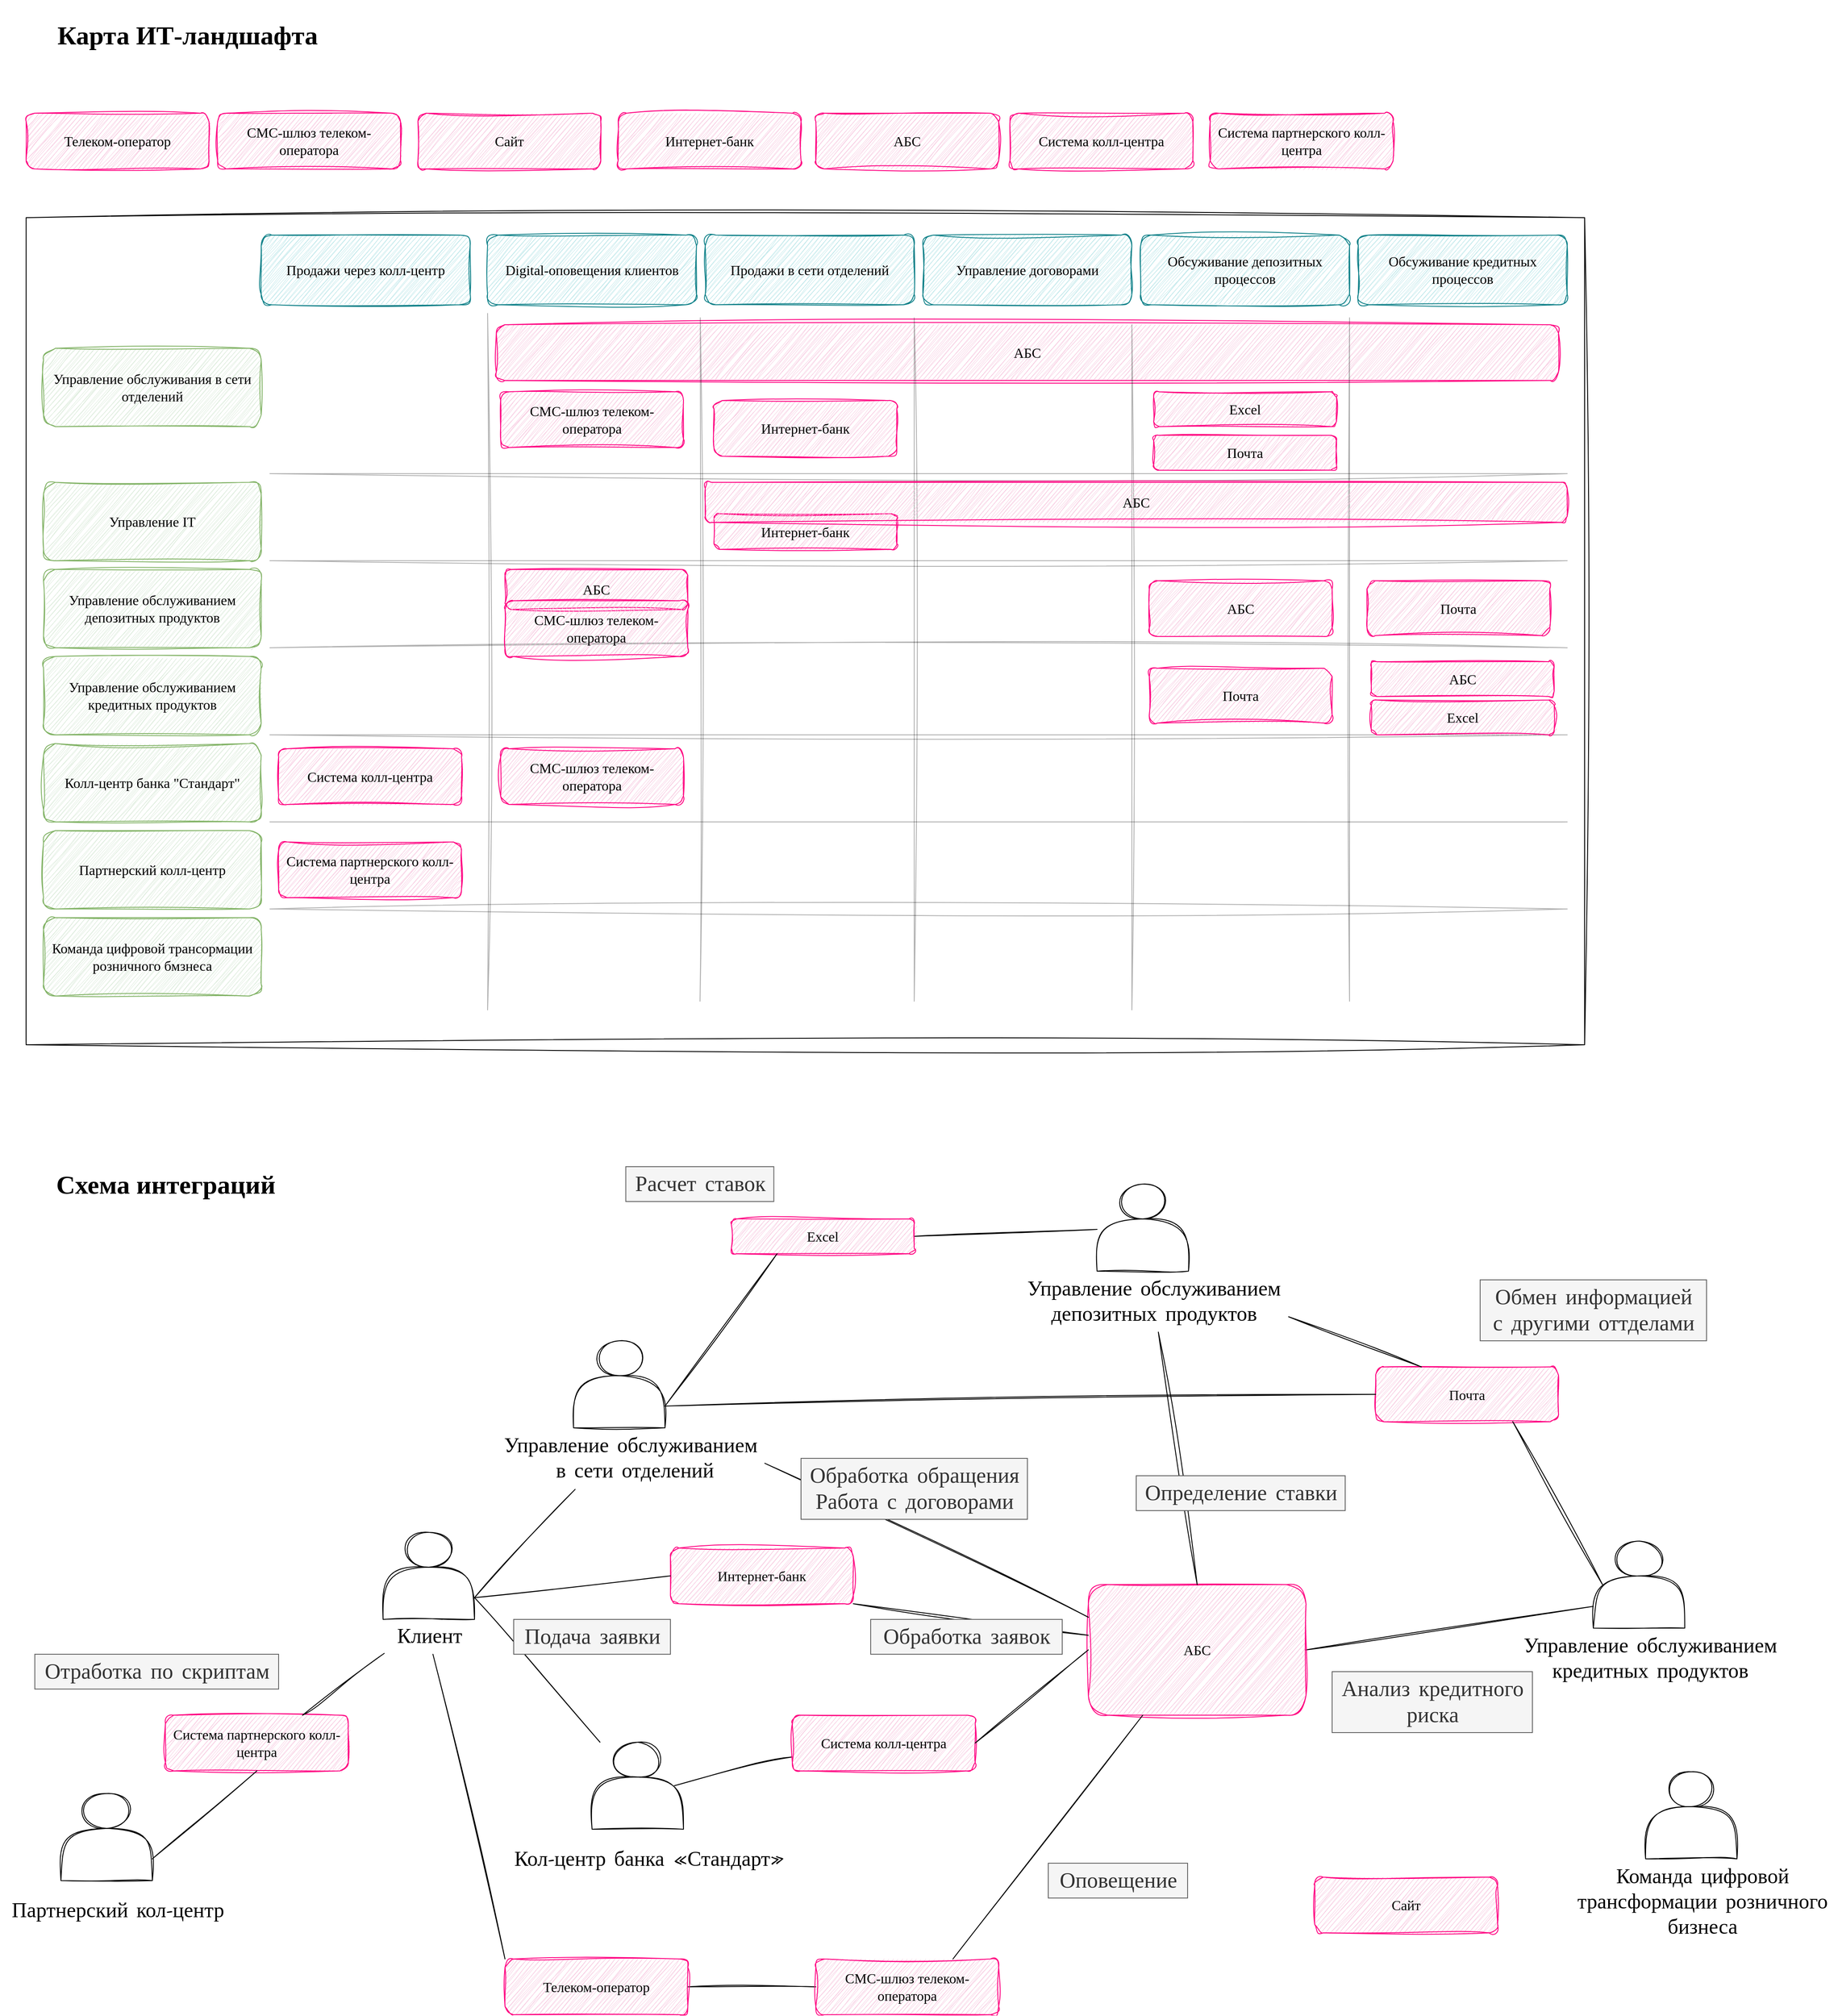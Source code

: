 <mxfile version="24.7.17" pages="2">
  <diagram name="Страница — 1" id="MHjpnhR6vSWvtHWvpTey">
    <mxGraphModel dx="3907" dy="4157" grid="1" gridSize="10" guides="1" tooltips="1" connect="1" arrows="1" fold="1" page="1" pageScale="1" pageWidth="827" pageHeight="1169" math="0" shadow="0">
      <root>
        <mxCell id="0" />
        <mxCell id="1" parent="0" />
        <mxCell id="YDavK7fdQvI6mkqc0xKR-18" value="" style="rounded=0;whiteSpace=wrap;html=1;sketch=1;curveFitting=1;jiggle=2;movable=1;resizable=1;rotatable=1;deletable=1;editable=1;locked=0;connectable=1;" vertex="1" parent="1">
          <mxGeometry x="-760" y="-840" width="1790" height="950" as="geometry" />
        </mxCell>
        <mxCell id="YDavK7fdQvI6mkqc0xKR-19" value="&lt;font face=&quot;Verdana&quot; style=&quot;font-size: 16px;&quot;&gt;Продажи в сети отделений&lt;/font&gt;" style="rounded=1;whiteSpace=wrap;html=1;fillColor=#b0e3e6;strokeColor=#0e8088;sketch=1;curveFitting=1;jiggle=2;" vertex="1" parent="1">
          <mxGeometry x="20" y="-820" width="240" height="80" as="geometry" />
        </mxCell>
        <mxCell id="YDavK7fdQvI6mkqc0xKR-20" value="&lt;font face=&quot;Verdana&quot; style=&quot;font-size: 16px;&quot;&gt;Управление обслуживания в сети отделений&lt;/font&gt;" style="rounded=1;whiteSpace=wrap;html=1;fillColor=#d5e8d4;strokeColor=#82b366;sketch=1;curveFitting=1;jiggle=2;" vertex="1" parent="1">
          <mxGeometry x="-740" y="-690" width="250" height="90" as="geometry" />
        </mxCell>
        <mxCell id="YDavK7fdQvI6mkqc0xKR-21" value="&lt;font face=&quot;Verdana&quot; style=&quot;font-size: 16px;&quot;&gt;Управление IT&lt;/font&gt;" style="rounded=1;whiteSpace=wrap;html=1;fillColor=#d5e8d4;strokeColor=#82b366;sketch=1;curveFitting=1;jiggle=2;" vertex="1" parent="1">
          <mxGeometry x="-740" y="-536" width="250" height="90" as="geometry" />
        </mxCell>
        <mxCell id="YDavK7fdQvI6mkqc0xKR-22" value="&lt;font face=&quot;Verdana&quot; style=&quot;font-size: 16px;&quot;&gt;Управление обслуживанием депозитных продуктов&lt;/font&gt;" style="rounded=1;whiteSpace=wrap;html=1;fillColor=#d5e8d4;strokeColor=#82b366;sketch=1;curveFitting=1;jiggle=2;" vertex="1" parent="1">
          <mxGeometry x="-740" y="-436" width="250" height="90" as="geometry" />
        </mxCell>
        <mxCell id="YDavK7fdQvI6mkqc0xKR-23" value="&lt;font face=&quot;Verdana&quot; style=&quot;font-size: 16px;&quot;&gt;Управление обслуживанием кредитных продуктов&lt;/font&gt;" style="rounded=1;whiteSpace=wrap;html=1;fillColor=#d5e8d4;strokeColor=#82b366;sketch=1;curveFitting=1;jiggle=2;" vertex="1" parent="1">
          <mxGeometry x="-740" y="-336" width="250" height="90" as="geometry" />
        </mxCell>
        <mxCell id="YDavK7fdQvI6mkqc0xKR-24" value="&lt;font face=&quot;Verdana&quot; style=&quot;font-size: 16px;&quot;&gt;Колл-центр банка &quot;Стандарт&quot;&lt;/font&gt;" style="rounded=1;whiteSpace=wrap;html=1;fillColor=#d5e8d4;strokeColor=#82b366;sketch=1;curveFitting=1;jiggle=2;" vertex="1" parent="1">
          <mxGeometry x="-740" y="-236" width="250" height="90" as="geometry" />
        </mxCell>
        <mxCell id="YDavK7fdQvI6mkqc0xKR-25" value="&lt;font face=&quot;Verdana&quot; style=&quot;font-size: 16px;&quot;&gt;Партнерский колл-центр&lt;/font&gt;" style="rounded=1;whiteSpace=wrap;html=1;fillColor=#d5e8d4;strokeColor=#82b366;sketch=1;curveFitting=1;jiggle=2;" vertex="1" parent="1">
          <mxGeometry x="-740" y="-136" width="250" height="90" as="geometry" />
        </mxCell>
        <mxCell id="YDavK7fdQvI6mkqc0xKR-26" value="&lt;font face=&quot;Verdana&quot; style=&quot;font-size: 16px;&quot;&gt;Команда цифровой трансормации розничного бмзнеса&lt;/font&gt;" style="rounded=1;whiteSpace=wrap;html=1;fillColor=#d5e8d4;strokeColor=#82b366;sketch=1;curveFitting=1;jiggle=2;" vertex="1" parent="1">
          <mxGeometry x="-740" y="-36" width="250" height="90" as="geometry" />
        </mxCell>
        <mxCell id="YDavK7fdQvI6mkqc0xKR-27" value="&lt;font face=&quot;Verdana&quot; style=&quot;font-size: 16px;&quot;&gt;Интернет-банк&lt;/font&gt;" style="rounded=1;whiteSpace=wrap;html=1;fillColor=#f7c0db;strokeColor=#FF0080;sketch=1;curveFitting=1;jiggle=2;" vertex="1" parent="1">
          <mxGeometry x="-80" y="-960" width="210" height="64" as="geometry" />
        </mxCell>
        <mxCell id="YDavK7fdQvI6mkqc0xKR-28" value="&lt;font face=&quot;Verdana&quot; style=&quot;font-size: 16px;&quot;&gt;АБС&lt;/font&gt;" style="rounded=1;whiteSpace=wrap;html=1;fillColor=#f7c0db;strokeColor=#FF0080;sketch=1;curveFitting=1;jiggle=2;" vertex="1" parent="1">
          <mxGeometry x="147" y="-960" width="210" height="64" as="geometry" />
        </mxCell>
        <mxCell id="YDavK7fdQvI6mkqc0xKR-29" value="&lt;font face=&quot;Verdana&quot; style=&quot;font-size: 16px;&quot;&gt;Система колл-центра&lt;/font&gt;" style="rounded=1;whiteSpace=wrap;html=1;fillColor=#f7c0db;strokeColor=#FF0080;sketch=1;curveFitting=1;jiggle=2;" vertex="1" parent="1">
          <mxGeometry x="370" y="-960" width="210" height="64" as="geometry" />
        </mxCell>
        <mxCell id="YDavK7fdQvI6mkqc0xKR-30" value="&lt;font face=&quot;Verdana&quot; style=&quot;font-size: 16px;&quot;&gt;Система партнерского колл-центра&lt;/font&gt;" style="rounded=1;whiteSpace=wrap;html=1;fillColor=#f7c0db;strokeColor=#FF0080;sketch=1;curveFitting=1;jiggle=2;" vertex="1" parent="1">
          <mxGeometry x="600" y="-960" width="210" height="64" as="geometry" />
        </mxCell>
        <mxCell id="YDavK7fdQvI6mkqc0xKR-31" value="&lt;font face=&quot;Verdana&quot; style=&quot;font-size: 16px;&quot;&gt;СМС-шлюз телеком-оператора&lt;/font&gt;" style="rounded=1;whiteSpace=wrap;html=1;fillColor=#f7c0db;strokeColor=#FF0080;sketch=1;curveFitting=1;jiggle=2;" vertex="1" parent="1">
          <mxGeometry x="-540" y="-960" width="210" height="64" as="geometry" />
        </mxCell>
        <mxCell id="YDavK7fdQvI6mkqc0xKR-32" value="&lt;font face=&quot;Verdana&quot; style=&quot;font-size: 16px;&quot;&gt;Телеком-оператор&lt;/font&gt;" style="rounded=1;whiteSpace=wrap;html=1;fillColor=#f7c0db;strokeColor=#FF0080;sketch=1;curveFitting=1;jiggle=2;" vertex="1" parent="1">
          <mxGeometry x="-760" y="-960" width="210" height="64" as="geometry" />
        </mxCell>
        <mxCell id="YDavK7fdQvI6mkqc0xKR-33" value="&lt;font face=&quot;Verdana&quot; style=&quot;font-size: 16px;&quot;&gt;Сайт&lt;/font&gt;" style="rounded=1;whiteSpace=wrap;html=1;fillColor=#f7c0db;strokeColor=#FF0080;sketch=1;curveFitting=1;jiggle=2;" vertex="1" parent="1">
          <mxGeometry x="-310" y="-960" width="210" height="64" as="geometry" />
        </mxCell>
        <mxCell id="YDavK7fdQvI6mkqc0xKR-34" value="&lt;font face=&quot;Verdana&quot; style=&quot;font-size: 16px;&quot;&gt;Продажи через колл-центр&lt;/font&gt;" style="rounded=1;whiteSpace=wrap;html=1;fillColor=#b0e3e6;strokeColor=#0e8088;sketch=1;curveFitting=1;jiggle=2;" vertex="1" parent="1">
          <mxGeometry x="-490" y="-820" width="240" height="80" as="geometry" />
        </mxCell>
        <mxCell id="YDavK7fdQvI6mkqc0xKR-35" value="&lt;font face=&quot;Verdana&quot; style=&quot;font-size: 16px;&quot;&gt;Digital-оповещения клиентов&lt;/font&gt;" style="rounded=1;whiteSpace=wrap;html=1;fillColor=#b0e3e6;strokeColor=#0e8088;sketch=1;curveFitting=1;jiggle=2;" vertex="1" parent="1">
          <mxGeometry x="-230" y="-820" width="240" height="80" as="geometry" />
        </mxCell>
        <mxCell id="YDavK7fdQvI6mkqc0xKR-36" value="&lt;font face=&quot;Verdana&quot; style=&quot;font-size: 16px;&quot;&gt;Обсуживание депозитных процессов&lt;/font&gt;" style="rounded=1;whiteSpace=wrap;html=1;fillColor=#b0e3e6;strokeColor=#0e8088;sketch=1;curveFitting=1;jiggle=2;" vertex="1" parent="1">
          <mxGeometry x="520" y="-820" width="240" height="80" as="geometry" />
        </mxCell>
        <mxCell id="YDavK7fdQvI6mkqc0xKR-37" value="&lt;font face=&quot;Verdana&quot; style=&quot;font-size: 16px;&quot;&gt;Обсуживание кредитных процессов&lt;/font&gt;" style="rounded=1;whiteSpace=wrap;html=1;fillColor=#b0e3e6;strokeColor=#0e8088;sketch=1;curveFitting=1;jiggle=2;" vertex="1" parent="1">
          <mxGeometry x="770" y="-820" width="240" height="80" as="geometry" />
        </mxCell>
        <mxCell id="YDavK7fdQvI6mkqc0xKR-38" value="&lt;font face=&quot;Verdana&quot; style=&quot;font-size: 16px;&quot;&gt;Управление договорами&lt;/font&gt;" style="rounded=1;whiteSpace=wrap;html=1;fillColor=#b0e3e6;strokeColor=#0e8088;sketch=1;curveFitting=1;jiggle=2;" vertex="1" parent="1">
          <mxGeometry x="270" y="-820" width="240" height="80" as="geometry" />
        </mxCell>
        <mxCell id="YDavK7fdQvI6mkqc0xKR-39" value="&lt;font face=&quot;Verdana&quot; style=&quot;font-size: 16px;&quot;&gt;АБС&lt;/font&gt;" style="rounded=1;whiteSpace=wrap;html=1;fillColor=#f7c0db;strokeColor=#FF0080;sketch=1;curveFitting=1;jiggle=2;" vertex="1" parent="1">
          <mxGeometry x="-220" y="-717" width="1220" height="64" as="geometry" />
        </mxCell>
        <mxCell id="YDavK7fdQvI6mkqc0xKR-40" value="" style="endArrow=none;html=1;rounded=0;sketch=1;hachureGap=4;jiggle=2;curveFitting=1;fontFamily=Architects Daughter;fontSource=https%3A%2F%2Ffonts.googleapis.com%2Fcss%3Ffamily%3DArchitects%2BDaughter;opacity=30;" edge="1" parent="1">
          <mxGeometry width="50" height="50" relative="1" as="geometry">
            <mxPoint x="1010" y="-546" as="sourcePoint" />
            <mxPoint x="-480" y="-546" as="targetPoint" />
          </mxGeometry>
        </mxCell>
        <mxCell id="YDavK7fdQvI6mkqc0xKR-41" value="" style="endArrow=none;html=1;rounded=0;sketch=1;hachureGap=4;jiggle=2;curveFitting=1;fontFamily=Architects Daughter;fontSource=https%3A%2F%2Ffonts.googleapis.com%2Fcss%3Ffamily%3DArchitects%2BDaughter;opacity=30;" edge="1" parent="1">
          <mxGeometry width="50" height="50" relative="1" as="geometry">
            <mxPoint x="1010" y="-446" as="sourcePoint" />
            <mxPoint x="-480" y="-446" as="targetPoint" />
          </mxGeometry>
        </mxCell>
        <mxCell id="YDavK7fdQvI6mkqc0xKR-42" value="" style="endArrow=none;html=1;rounded=0;sketch=1;hachureGap=4;jiggle=2;curveFitting=1;fontFamily=Architects Daughter;fontSource=https%3A%2F%2Ffonts.googleapis.com%2Fcss%3Ffamily%3DArchitects%2BDaughter;opacity=30;" edge="1" parent="1">
          <mxGeometry width="50" height="50" relative="1" as="geometry">
            <mxPoint x="1010" y="-346" as="sourcePoint" />
            <mxPoint x="-480" y="-346" as="targetPoint" />
          </mxGeometry>
        </mxCell>
        <mxCell id="YDavK7fdQvI6mkqc0xKR-43" value="" style="endArrow=none;html=1;rounded=0;sketch=1;hachureGap=4;jiggle=2;curveFitting=1;fontFamily=Architects Daughter;fontSource=https%3A%2F%2Ffonts.googleapis.com%2Fcss%3Ffamily%3DArchitects%2BDaughter;opacity=30;" edge="1" parent="1">
          <mxGeometry width="50" height="50" relative="1" as="geometry">
            <mxPoint x="1010" y="-146" as="sourcePoint" />
            <mxPoint x="-480" y="-146" as="targetPoint" />
          </mxGeometry>
        </mxCell>
        <mxCell id="YDavK7fdQvI6mkqc0xKR-44" value="" style="endArrow=none;html=1;rounded=0;sketch=1;hachureGap=4;jiggle=2;curveFitting=1;fontFamily=Architects Daughter;fontSource=https%3A%2F%2Ffonts.googleapis.com%2Fcss%3Ffamily%3DArchitects%2BDaughter;opacity=30;" edge="1" parent="1">
          <mxGeometry width="50" height="50" relative="1" as="geometry">
            <mxPoint x="1010" y="-246" as="sourcePoint" />
            <mxPoint x="-480" y="-246" as="targetPoint" />
          </mxGeometry>
        </mxCell>
        <mxCell id="YDavK7fdQvI6mkqc0xKR-45" value="" style="endArrow=none;html=1;rounded=0;sketch=1;hachureGap=4;jiggle=2;curveFitting=1;fontFamily=Architects Daughter;fontSource=https%3A%2F%2Ffonts.googleapis.com%2Fcss%3Ffamily%3DArchitects%2BDaughter;opacity=30;" edge="1" parent="1">
          <mxGeometry width="50" height="50" relative="1" as="geometry">
            <mxPoint x="1010" y="-46" as="sourcePoint" />
            <mxPoint x="-480" y="-46" as="targetPoint" />
          </mxGeometry>
        </mxCell>
        <mxCell id="YDavK7fdQvI6mkqc0xKR-46" value="" style="endArrow=none;html=1;rounded=0;sketch=1;hachureGap=4;jiggle=2;curveFitting=1;fontFamily=Architects Daughter;fontSource=https%3A%2F%2Ffonts.googleapis.com%2Fcss%3Ffamily%3DArchitects%2BDaughter;opacity=30;" edge="1" parent="1">
          <mxGeometry width="50" height="50" relative="1" as="geometry">
            <mxPoint x="-230" y="70" as="sourcePoint" />
            <mxPoint x="-230" y="-730" as="targetPoint" />
          </mxGeometry>
        </mxCell>
        <mxCell id="YDavK7fdQvI6mkqc0xKR-47" value="" style="endArrow=none;html=1;rounded=0;sketch=1;hachureGap=4;jiggle=2;curveFitting=1;fontFamily=Architects Daughter;fontSource=https%3A%2F%2Ffonts.googleapis.com%2Fcss%3Ffamily%3DArchitects%2BDaughter;opacity=30;" edge="1" parent="1">
          <mxGeometry width="50" height="50" relative="1" as="geometry">
            <mxPoint x="14" y="60" as="sourcePoint" />
            <mxPoint x="14.29" y="-725" as="targetPoint" />
          </mxGeometry>
        </mxCell>
        <mxCell id="YDavK7fdQvI6mkqc0xKR-48" value="" style="endArrow=none;html=1;rounded=0;sketch=1;hachureGap=4;jiggle=2;curveFitting=1;fontFamily=Architects Daughter;fontSource=https%3A%2F%2Ffonts.googleapis.com%2Fcss%3Ffamily%3DArchitects%2BDaughter;opacity=30;" edge="1" parent="1">
          <mxGeometry width="50" height="50" relative="1" as="geometry">
            <mxPoint x="260" y="60" as="sourcePoint" />
            <mxPoint x="260" y="-725" as="targetPoint" />
          </mxGeometry>
        </mxCell>
        <mxCell id="YDavK7fdQvI6mkqc0xKR-49" value="" style="endArrow=none;html=1;rounded=0;sketch=1;hachureGap=4;jiggle=2;curveFitting=1;fontFamily=Architects Daughter;fontSource=https%3A%2F%2Ffonts.googleapis.com%2Fcss%3Ffamily%3DArchitects%2BDaughter;opacity=30;" edge="1" parent="1">
          <mxGeometry width="50" height="50" relative="1" as="geometry">
            <mxPoint x="510" y="70" as="sourcePoint" />
            <mxPoint x="510" y="-717" as="targetPoint" />
          </mxGeometry>
        </mxCell>
        <mxCell id="YDavK7fdQvI6mkqc0xKR-50" value="" style="endArrow=none;html=1;rounded=0;sketch=1;hachureGap=4;jiggle=2;curveFitting=1;fontFamily=Architects Daughter;fontSource=https%3A%2F%2Ffonts.googleapis.com%2Fcss%3Ffamily%3DArchitects%2BDaughter;opacity=30;" edge="1" parent="1">
          <mxGeometry width="50" height="50" relative="1" as="geometry">
            <mxPoint x="760" y="60" as="sourcePoint" />
            <mxPoint x="760" y="-725" as="targetPoint" />
          </mxGeometry>
        </mxCell>
        <mxCell id="YDavK7fdQvI6mkqc0xKR-51" value="&lt;font face=&quot;Verdana&quot; style=&quot;font-size: 16px;&quot;&gt;Excel&lt;/font&gt;" style="rounded=1;whiteSpace=wrap;html=1;fillColor=#f7c0db;strokeColor=#FF0080;sketch=1;curveFitting=1;jiggle=2;" vertex="1" parent="1">
          <mxGeometry x="535" y="-640" width="210" height="40" as="geometry" />
        </mxCell>
        <mxCell id="YDavK7fdQvI6mkqc0xKR-52" value="&lt;font face=&quot;Verdana&quot; style=&quot;font-size: 16px;&quot;&gt;Почта&lt;/font&gt;" style="rounded=1;whiteSpace=wrap;html=1;fillColor=#f7c0db;strokeColor=#FF0080;sketch=1;curveFitting=1;jiggle=2;" vertex="1" parent="1">
          <mxGeometry x="535" y="-590" width="210" height="40" as="geometry" />
        </mxCell>
        <mxCell id="YDavK7fdQvI6mkqc0xKR-53" value="&lt;font face=&quot;Verdana&quot; style=&quot;font-size: 16px;&quot;&gt;СМС-шлюз телеком-оператора&lt;/font&gt;" style="rounded=1;whiteSpace=wrap;html=1;fillColor=#f7c0db;strokeColor=#FF0080;sketch=1;curveFitting=1;jiggle=2;" vertex="1" parent="1">
          <mxGeometry x="-215" y="-640" width="210" height="64" as="geometry" />
        </mxCell>
        <mxCell id="YDavK7fdQvI6mkqc0xKR-54" value="&lt;font face=&quot;Verdana&quot; style=&quot;font-size: 16px;&quot;&gt;АБС&lt;/font&gt;" style="rounded=1;whiteSpace=wrap;html=1;fillColor=#f7c0db;strokeColor=#FF0080;sketch=1;curveFitting=1;jiggle=2;" vertex="1" parent="1">
          <mxGeometry x="530" y="-423" width="210" height="64" as="geometry" />
        </mxCell>
        <mxCell id="YDavK7fdQvI6mkqc0xKR-55" value="&lt;font face=&quot;Verdana&quot; style=&quot;font-size: 16px;&quot;&gt;Почта&lt;/font&gt;" style="rounded=1;whiteSpace=wrap;html=1;fillColor=#f7c0db;strokeColor=#FF0080;sketch=1;curveFitting=1;jiggle=2;" vertex="1" parent="1">
          <mxGeometry x="780" y="-423" width="210" height="63" as="geometry" />
        </mxCell>
        <mxCell id="YDavK7fdQvI6mkqc0xKR-56" value="&lt;font face=&quot;Verdana&quot; style=&quot;font-size: 16px;&quot;&gt;АБС&lt;/font&gt;" style="rounded=1;whiteSpace=wrap;html=1;fillColor=#f7c0db;strokeColor=#FF0080;sketch=1;curveFitting=1;jiggle=2;" vertex="1" parent="1">
          <mxGeometry x="785" y="-330" width="210" height="40" as="geometry" />
        </mxCell>
        <mxCell id="YDavK7fdQvI6mkqc0xKR-57" value="&lt;font face=&quot;Verdana&quot; style=&quot;font-size: 16px;&quot;&gt;Почта&lt;/font&gt;" style="rounded=1;whiteSpace=wrap;html=1;fillColor=#f7c0db;strokeColor=#FF0080;sketch=1;curveFitting=1;jiggle=2;" vertex="1" parent="1">
          <mxGeometry x="530" y="-322.5" width="210" height="63" as="geometry" />
        </mxCell>
        <mxCell id="YDavK7fdQvI6mkqc0xKR-58" value="&lt;font face=&quot;Verdana&quot; style=&quot;font-size: 16px;&quot;&gt;Excel&lt;/font&gt;" style="rounded=1;whiteSpace=wrap;html=1;fillColor=#f7c0db;strokeColor=#FF0080;sketch=1;curveFitting=1;jiggle=2;" vertex="1" parent="1">
          <mxGeometry x="785" y="-286" width="210" height="40" as="geometry" />
        </mxCell>
        <mxCell id="YDavK7fdQvI6mkqc0xKR-59" value="&lt;font face=&quot;Verdana&quot; style=&quot;font-size: 16px;&quot;&gt;Система колл-центра&lt;/font&gt;" style="rounded=1;whiteSpace=wrap;html=1;fillColor=#f7c0db;strokeColor=#FF0080;sketch=1;curveFitting=1;jiggle=2;" vertex="1" parent="1">
          <mxGeometry x="-470" y="-230" width="210" height="64" as="geometry" />
        </mxCell>
        <mxCell id="YDavK7fdQvI6mkqc0xKR-60" value="&lt;font face=&quot;Verdana&quot; style=&quot;font-size: 16px;&quot;&gt;Система партнерского колл-центра&lt;/font&gt;" style="rounded=1;whiteSpace=wrap;html=1;fillColor=#f7c0db;strokeColor=#FF0080;sketch=1;curveFitting=1;jiggle=2;" vertex="1" parent="1">
          <mxGeometry x="-470" y="-123" width="210" height="64" as="geometry" />
        </mxCell>
        <mxCell id="YDavK7fdQvI6mkqc0xKR-61" value="&lt;font face=&quot;Verdana&quot; style=&quot;font-size: 16px;&quot;&gt;АБС&lt;/font&gt;" style="rounded=1;whiteSpace=wrap;html=1;fillColor=#f7c0db;strokeColor=#FF0080;sketch=1;curveFitting=1;jiggle=2;" vertex="1" parent="1">
          <mxGeometry x="-210" y="-436" width="210" height="46" as="geometry" />
        </mxCell>
        <mxCell id="YDavK7fdQvI6mkqc0xKR-62" value="&lt;font face=&quot;Verdana&quot; style=&quot;font-size: 16px;&quot;&gt;СМС-шлюз телеком-оператора&lt;/font&gt;" style="rounded=1;whiteSpace=wrap;html=1;fillColor=#f7c0db;strokeColor=#FF0080;sketch=1;curveFitting=1;jiggle=2;" vertex="1" parent="1">
          <mxGeometry x="-210" y="-400" width="210" height="64" as="geometry" />
        </mxCell>
        <mxCell id="YDavK7fdQvI6mkqc0xKR-63" value="&lt;font face=&quot;Verdana&quot; style=&quot;font-size: 16px;&quot;&gt;Интернет-банк&lt;/font&gt;" style="rounded=1;whiteSpace=wrap;html=1;fillColor=#f7c0db;strokeColor=#FF0080;sketch=1;curveFitting=1;jiggle=2;" vertex="1" parent="1">
          <mxGeometry x="30" y="-500" width="210" height="41" as="geometry" />
        </mxCell>
        <mxCell id="YDavK7fdQvI6mkqc0xKR-64" value="&lt;font face=&quot;Verdana&quot; style=&quot;font-size: 16px;&quot;&gt;АБС&lt;/font&gt;" style="rounded=1;whiteSpace=wrap;html=1;fillColor=#f7c0db;strokeColor=#FF0080;sketch=1;curveFitting=1;jiggle=2;" vertex="1" parent="1">
          <mxGeometry x="20" y="-536" width="990" height="46" as="geometry" />
        </mxCell>
        <mxCell id="YDavK7fdQvI6mkqc0xKR-65" value="&lt;font face=&quot;Verdana&quot; style=&quot;font-size: 16px;&quot;&gt;СМС-шлюз телеком-оператора&lt;/font&gt;" style="rounded=1;whiteSpace=wrap;html=1;fillColor=#f7c0db;strokeColor=#FF0080;sketch=1;curveFitting=1;jiggle=2;" vertex="1" parent="1">
          <mxGeometry x="-215" y="-230" width="210" height="64" as="geometry" />
        </mxCell>
        <mxCell id="R7PpkG9oY3LaSQTmuk1j-1" value="&lt;h1&gt;&lt;font face=&quot;Verdana&quot; style=&quot;font-size: 30px;&quot;&gt;Карта ИТ-ландшафта&lt;/font&gt;&lt;/h1&gt;" style="text;html=1;align=center;verticalAlign=middle;resizable=0;points=[];autosize=1;strokeColor=none;fillColor=none;fontFamily=Architects Daughter;fontSource=https%3A%2F%2Ffonts.googleapis.com%2Fcss%3Ffamily%3DArchitects%2BDaughter;" vertex="1" parent="1">
          <mxGeometry x="-770" y="-1090" width="390" height="80" as="geometry" />
        </mxCell>
        <mxCell id="R7PpkG9oY3LaSQTmuk1j-2" value="&lt;h1&gt;&lt;font face=&quot;Verdana&quot; style=&quot;font-size: 30px;&quot;&gt;Схема интеграций&lt;/font&gt;&lt;/h1&gt;" style="text;html=1;align=center;verticalAlign=middle;resizable=0;points=[];autosize=1;strokeColor=none;fillColor=none;fontFamily=Architects Daughter;fontSource=https%3A%2F%2Ffonts.googleapis.com%2Fcss%3Ffamily%3DArchitects%2BDaughter;" vertex="1" parent="1">
          <mxGeometry x="-770" y="230" width="340" height="80" as="geometry" />
        </mxCell>
        <mxCell id="R7PpkG9oY3LaSQTmuk1j-6" value="" style="group" vertex="1" connectable="0" parent="1">
          <mxGeometry x="-350" y="670" width="105" height="140" as="geometry" />
        </mxCell>
        <mxCell id="R7PpkG9oY3LaSQTmuk1j-4" value="" style="shape=actor;whiteSpace=wrap;html=1;sketch=1;hachureGap=4;jiggle=2;curveFitting=1;fontFamily=Architects Daughter;fontSource=https%3A%2F%2Ffonts.googleapis.com%2Fcss%3Ffamily%3DArchitects%2BDaughter;" vertex="1" parent="R7PpkG9oY3LaSQTmuk1j-6">
          <mxGeometry width="105" height="100" as="geometry" />
        </mxCell>
        <mxCell id="R7PpkG9oY3LaSQTmuk1j-5" value="&lt;font style=&quot;font-size: 24px;&quot;&gt;Клиент&lt;/font&gt;" style="text;html=1;align=center;verticalAlign=middle;resizable=0;points=[];autosize=1;strokeColor=none;fillColor=none;fontFamily=Architects Daughter;fontSource=https%3A%2F%2Ffonts.googleapis.com%2Fcss%3Ffamily%3DArchitects%2BDaughter;" vertex="1" parent="R7PpkG9oY3LaSQTmuk1j-6">
          <mxGeometry x="2.5" y="100" width="100" height="40" as="geometry" />
        </mxCell>
        <mxCell id="R7PpkG9oY3LaSQTmuk1j-7" value="" style="group" vertex="1" connectable="0" parent="1">
          <mxGeometry x="-131.25" y="450" width="207.5" height="155" as="geometry" />
        </mxCell>
        <mxCell id="R7PpkG9oY3LaSQTmuk1j-8" value="" style="shape=actor;whiteSpace=wrap;html=1;sketch=1;hachureGap=4;jiggle=2;curveFitting=1;fontFamily=Architects Daughter;fontSource=https%3A%2F%2Ffonts.googleapis.com%2Fcss%3Ffamily%3DArchitects%2BDaughter;" vertex="1" parent="R7PpkG9oY3LaSQTmuk1j-7">
          <mxGeometry width="105" height="100" as="geometry" />
        </mxCell>
        <mxCell id="R7PpkG9oY3LaSQTmuk1j-9" value="&lt;font style=&quot;font-size: 24px;&quot;&gt;Управление обслуживанием&lt;/font&gt;&lt;div&gt;&lt;font style=&quot;font-size: 24px;&quot;&gt;&amp;nbsp;в сети отделений&lt;/font&gt;&lt;/div&gt;" style="text;html=1;align=center;verticalAlign=middle;resizable=0;points=[];autosize=1;strokeColor=none;fillColor=none;fontFamily=Architects Daughter;fontSource=https%3A%2F%2Ffonts.googleapis.com%2Fcss%3Ffamily%3DArchitects%2BDaughter;" vertex="1" parent="R7PpkG9oY3LaSQTmuk1j-7">
          <mxGeometry x="-90" y="100" width="310" height="70" as="geometry" />
        </mxCell>
        <mxCell id="R7PpkG9oY3LaSQTmuk1j-16" style="rounded=0;sketch=1;hachureGap=4;jiggle=2;curveFitting=1;orthogonalLoop=1;jettySize=auto;html=1;exitX=0;exitY=0.75;exitDx=0;exitDy=0;entryX=0.9;entryY=0.5;entryDx=0;entryDy=0;fontFamily=Architects Daughter;fontSource=https%3A%2F%2Ffonts.googleapis.com%2Fcss%3Ffamily%3DArchitects%2BDaughter;startArrow=none;startFill=0;endArrow=none;endFill=0;entryPerimeter=0;" edge="1" parent="1" source="R7PpkG9oY3LaSQTmuk1j-10" target="R7PpkG9oY3LaSQTmuk1j-12">
          <mxGeometry relative="1" as="geometry" />
        </mxCell>
        <mxCell id="R7PpkG9oY3LaSQTmuk1j-10" value="&lt;font face=&quot;Verdana&quot; style=&quot;font-size: 16px;&quot;&gt;Система колл-центра&lt;/font&gt;" style="rounded=1;whiteSpace=wrap;html=1;fillColor=#f7c0db;strokeColor=#FF0080;sketch=1;curveFitting=1;jiggle=2;" vertex="1" parent="1">
          <mxGeometry x="120" y="880" width="210" height="64" as="geometry" />
        </mxCell>
        <mxCell id="R7PpkG9oY3LaSQTmuk1j-11" value="" style="group" vertex="1" connectable="0" parent="1">
          <mxGeometry x="-110" y="911" width="230" height="155" as="geometry" />
        </mxCell>
        <mxCell id="R7PpkG9oY3LaSQTmuk1j-12" value="" style="shape=actor;whiteSpace=wrap;html=1;sketch=1;hachureGap=4;jiggle=2;curveFitting=1;fontFamily=Architects Daughter;fontSource=https%3A%2F%2Ffonts.googleapis.com%2Fcss%3Ffamily%3DArchitects%2BDaughter;" vertex="1" parent="R7PpkG9oY3LaSQTmuk1j-11">
          <mxGeometry width="105" height="100" as="geometry" />
        </mxCell>
        <mxCell id="R7PpkG9oY3LaSQTmuk1j-13" value="&lt;span style=&quot;font-size: 24px;&quot;&gt;Кол-центр банка «Стандарт»&lt;/span&gt;" style="text;html=1;align=center;verticalAlign=middle;resizable=0;points=[];autosize=1;strokeColor=none;fillColor=none;fontFamily=Architects Daughter;fontSource=https%3A%2F%2Ffonts.googleapis.com%2Fcss%3Ffamily%3DArchitects%2BDaughter;" vertex="1" parent="R7PpkG9oY3LaSQTmuk1j-11">
          <mxGeometry x="-100" y="115" width="330" height="40" as="geometry" />
        </mxCell>
        <mxCell id="R7PpkG9oY3LaSQTmuk1j-17" style="rounded=0;sketch=1;hachureGap=4;jiggle=2;curveFitting=1;orthogonalLoop=1;jettySize=auto;html=1;exitX=1;exitY=0.75;exitDx=0;exitDy=0;entryX=0.296;entryY=1.01;entryDx=0;entryDy=0;entryPerimeter=0;fontFamily=Architects Daughter;fontSource=https%3A%2F%2Ffonts.googleapis.com%2Fcss%3Ffamily%3DArchitects%2BDaughter;endArrow=none;endFill=0;" edge="1" parent="1" source="R7PpkG9oY3LaSQTmuk1j-4" target="R7PpkG9oY3LaSQTmuk1j-9">
          <mxGeometry relative="1" as="geometry" />
        </mxCell>
        <mxCell id="R7PpkG9oY3LaSQTmuk1j-18" style="rounded=0;sketch=1;hachureGap=4;jiggle=2;curveFitting=1;orthogonalLoop=1;jettySize=auto;html=1;exitX=1;exitY=0.75;exitDx=0;exitDy=0;fontFamily=Architects Daughter;fontSource=https%3A%2F%2Ffonts.googleapis.com%2Fcss%3Ffamily%3DArchitects%2BDaughter;endArrow=none;endFill=0;" edge="1" parent="1" source="R7PpkG9oY3LaSQTmuk1j-4" target="R7PpkG9oY3LaSQTmuk1j-12">
          <mxGeometry relative="1" as="geometry" />
        </mxCell>
        <mxCell id="R7PpkG9oY3LaSQTmuk1j-24" style="rounded=0;sketch=1;hachureGap=4;jiggle=2;curveFitting=1;orthogonalLoop=1;jettySize=auto;html=1;fontFamily=Architects Daughter;fontSource=https%3A%2F%2Ffonts.googleapis.com%2Fcss%3Ffamily%3DArchitects%2BDaughter;endArrow=none;endFill=0;exitX=0;exitY=0;exitDx=0;exitDy=0;" edge="1" parent="1" source="R7PpkG9oY3LaSQTmuk1j-66" target="R7PpkG9oY3LaSQTmuk1j-5">
          <mxGeometry relative="1" as="geometry">
            <mxPoint x="-280" y="1070" as="sourcePoint" />
          </mxGeometry>
        </mxCell>
        <mxCell id="R7PpkG9oY3LaSQTmuk1j-67" style="edgeStyle=orthogonalEdgeStyle;rounded=0;sketch=1;hachureGap=4;jiggle=2;curveFitting=1;orthogonalLoop=1;jettySize=auto;html=1;exitX=0;exitY=0.5;exitDx=0;exitDy=0;entryX=1;entryY=0.5;entryDx=0;entryDy=0;fontFamily=Architects Daughter;fontSource=https%3A%2F%2Ffonts.googleapis.com%2Fcss%3Ffamily%3DArchitects%2BDaughter;endArrow=none;endFill=0;" edge="1" parent="1" source="R7PpkG9oY3LaSQTmuk1j-19" target="R7PpkG9oY3LaSQTmuk1j-66">
          <mxGeometry relative="1" as="geometry" />
        </mxCell>
        <mxCell id="R7PpkG9oY3LaSQTmuk1j-19" value="&lt;font face=&quot;Verdana&quot; style=&quot;font-size: 16px;&quot;&gt;СМС-шлюз телеком-оператора&lt;/font&gt;" style="rounded=1;whiteSpace=wrap;html=1;fillColor=#f7c0db;strokeColor=#FF0080;sketch=1;curveFitting=1;jiggle=2;" vertex="1" parent="1">
          <mxGeometry x="147" y="1160" width="210" height="64" as="geometry" />
        </mxCell>
        <mxCell id="R7PpkG9oY3LaSQTmuk1j-41" style="rounded=0;sketch=1;hachureGap=4;jiggle=2;curveFitting=1;orthogonalLoop=1;jettySize=auto;html=1;exitX=1;exitY=0.5;exitDx=0;exitDy=0;entryX=0;entryY=0.75;entryDx=0;entryDy=0;fontFamily=Architects Daughter;fontSource=https%3A%2F%2Ffonts.googleapis.com%2Fcss%3Ffamily%3DArchitects%2BDaughter;endArrow=none;endFill=0;" edge="1" parent="1" source="R7PpkG9oY3LaSQTmuk1j-20" target="R7PpkG9oY3LaSQTmuk1j-36">
          <mxGeometry relative="1" as="geometry" />
        </mxCell>
        <mxCell id="R7PpkG9oY3LaSQTmuk1j-20" value="&lt;font face=&quot;Verdana&quot; style=&quot;font-size: 16px;&quot;&gt;АБС&lt;/font&gt;" style="rounded=1;whiteSpace=wrap;html=1;fillColor=#f7c0db;strokeColor=#FF0080;sketch=1;curveFitting=1;jiggle=2;" vertex="1" parent="1">
          <mxGeometry x="460" y="730" width="250" height="150" as="geometry" />
        </mxCell>
        <mxCell id="R7PpkG9oY3LaSQTmuk1j-22" value="" style="endArrow=none;html=1;rounded=0;sketch=1;hachureGap=4;jiggle=2;curveFitting=1;fontFamily=Architects Daughter;fontSource=https%3A%2F%2Ffonts.googleapis.com%2Fcss%3Ffamily%3DArchitects%2BDaughter;entryX=1;entryY=0.5;entryDx=0;entryDy=0;exitX=0;exitY=0.5;exitDx=0;exitDy=0;" edge="1" parent="1" source="R7PpkG9oY3LaSQTmuk1j-20" target="R7PpkG9oY3LaSQTmuk1j-10">
          <mxGeometry width="50" height="50" relative="1" as="geometry">
            <mxPoint x="530" y="500" as="sourcePoint" />
            <mxPoint x="580" y="450" as="targetPoint" />
          </mxGeometry>
        </mxCell>
        <mxCell id="R7PpkG9oY3LaSQTmuk1j-23" value="" style="endArrow=none;html=1;rounded=0;sketch=1;hachureGap=4;jiggle=2;curveFitting=1;fontFamily=Architects Daughter;fontSource=https%3A%2F%2Ffonts.googleapis.com%2Fcss%3Ffamily%3DArchitects%2BDaughter;entryX=0.25;entryY=1;entryDx=0;entryDy=0;exitX=0.75;exitY=0;exitDx=0;exitDy=0;" edge="1" parent="1" source="R7PpkG9oY3LaSQTmuk1j-19" target="R7PpkG9oY3LaSQTmuk1j-20">
          <mxGeometry width="50" height="50" relative="1" as="geometry">
            <mxPoint x="530" y="500" as="sourcePoint" />
            <mxPoint x="580" y="450" as="targetPoint" />
          </mxGeometry>
        </mxCell>
        <mxCell id="R7PpkG9oY3LaSQTmuk1j-25" value="" style="endArrow=none;html=1;rounded=0;sketch=1;hachureGap=4;jiggle=2;curveFitting=1;fontFamily=Architects Daughter;fontSource=https%3A%2F%2Ffonts.googleapis.com%2Fcss%3Ffamily%3DArchitects%2BDaughter;exitX=0;exitY=0.25;exitDx=0;exitDy=0;entryX=0.999;entryY=0.581;entryDx=0;entryDy=0;entryPerimeter=0;" edge="1" parent="1" source="R7PpkG9oY3LaSQTmuk1j-20" target="R7PpkG9oY3LaSQTmuk1j-9">
          <mxGeometry width="50" height="50" relative="1" as="geometry">
            <mxPoint x="530" y="500" as="sourcePoint" />
            <mxPoint x="580" y="450" as="targetPoint" />
          </mxGeometry>
        </mxCell>
        <mxCell id="R7PpkG9oY3LaSQTmuk1j-31" style="rounded=0;sketch=1;hachureGap=4;jiggle=2;curveFitting=1;orthogonalLoop=1;jettySize=auto;html=1;exitX=1;exitY=0.5;exitDx=0;exitDy=0;fontFamily=Architects Daughter;fontSource=https%3A%2F%2Ffonts.googleapis.com%2Fcss%3Ffamily%3DArchitects%2BDaughter;endArrow=none;endFill=0;" edge="1" parent="1" source="R7PpkG9oY3LaSQTmuk1j-26" target="R7PpkG9oY3LaSQTmuk1j-29">
          <mxGeometry relative="1" as="geometry" />
        </mxCell>
        <mxCell id="R7PpkG9oY3LaSQTmuk1j-26" value="&lt;font face=&quot;Verdana&quot; style=&quot;font-size: 16px;&quot;&gt;Excel&lt;/font&gt;" style="rounded=1;whiteSpace=wrap;html=1;fillColor=#f7c0db;strokeColor=#FF0080;sketch=1;curveFitting=1;jiggle=2;" vertex="1" parent="1">
          <mxGeometry x="50" y="310" width="210" height="40" as="geometry" />
        </mxCell>
        <mxCell id="R7PpkG9oY3LaSQTmuk1j-27" style="rounded=0;sketch=1;hachureGap=4;jiggle=2;curveFitting=1;orthogonalLoop=1;jettySize=auto;html=1;exitX=1;exitY=0.75;exitDx=0;exitDy=0;entryX=0.25;entryY=1;entryDx=0;entryDy=0;fontFamily=Architects Daughter;fontSource=https%3A%2F%2Ffonts.googleapis.com%2Fcss%3Ffamily%3DArchitects%2BDaughter;endArrow=none;endFill=0;" edge="1" parent="1" source="R7PpkG9oY3LaSQTmuk1j-8" target="R7PpkG9oY3LaSQTmuk1j-26">
          <mxGeometry relative="1" as="geometry" />
        </mxCell>
        <mxCell id="R7PpkG9oY3LaSQTmuk1j-28" value="" style="group" vertex="1" connectable="0" parent="1">
          <mxGeometry x="470" y="270" width="220" height="170" as="geometry" />
        </mxCell>
        <mxCell id="R7PpkG9oY3LaSQTmuk1j-29" value="" style="shape=actor;whiteSpace=wrap;html=1;sketch=1;hachureGap=4;jiggle=2;curveFitting=1;fontFamily=Architects Daughter;fontSource=https%3A%2F%2Ffonts.googleapis.com%2Fcss%3Ffamily%3DArchitects%2BDaughter;" vertex="1" parent="R7PpkG9oY3LaSQTmuk1j-28">
          <mxGeometry width="105" height="100" as="geometry" />
        </mxCell>
        <mxCell id="R7PpkG9oY3LaSQTmuk1j-30" value="&lt;span style=&quot;font-size: 24px;&quot;&gt;Управление обслуживанием&lt;/span&gt;&lt;div&gt;&lt;span style=&quot;font-size: 24px;&quot;&gt;депозитных продуктов&lt;/span&gt;&lt;br&gt;&lt;/div&gt;" style="text;html=1;align=center;verticalAlign=middle;resizable=0;points=[];autosize=1;strokeColor=none;fillColor=none;fontFamily=Architects Daughter;fontSource=https%3A%2F%2Ffonts.googleapis.com%2Fcss%3Ffamily%3DArchitects%2BDaughter;" vertex="1" parent="R7PpkG9oY3LaSQTmuk1j-28">
          <mxGeometry x="-90" y="100" width="310" height="70" as="geometry" />
        </mxCell>
        <mxCell id="R7PpkG9oY3LaSQTmuk1j-32" value="&lt;font face=&quot;Verdana&quot; style=&quot;font-size: 16px;&quot;&gt;Почта&lt;/font&gt;" style="rounded=1;whiteSpace=wrap;html=1;fillColor=#f7c0db;strokeColor=#FF0080;sketch=1;curveFitting=1;jiggle=2;" vertex="1" parent="1">
          <mxGeometry x="790" y="480" width="210" height="63" as="geometry" />
        </mxCell>
        <mxCell id="R7PpkG9oY3LaSQTmuk1j-33" style="rounded=0;sketch=1;hachureGap=4;jiggle=2;curveFitting=1;orthogonalLoop=1;jettySize=auto;html=1;exitX=1;exitY=0.75;exitDx=0;exitDy=0;entryX=0;entryY=0.5;entryDx=0;entryDy=0;fontFamily=Architects Daughter;fontSource=https%3A%2F%2Ffonts.googleapis.com%2Fcss%3Ffamily%3DArchitects%2BDaughter;endArrow=none;endFill=0;" edge="1" parent="1" source="R7PpkG9oY3LaSQTmuk1j-8" target="R7PpkG9oY3LaSQTmuk1j-32">
          <mxGeometry relative="1" as="geometry" />
        </mxCell>
        <mxCell id="R7PpkG9oY3LaSQTmuk1j-34" style="rounded=0;sketch=1;hachureGap=4;jiggle=2;curveFitting=1;orthogonalLoop=1;jettySize=auto;html=1;exitX=0.25;exitY=0;exitDx=0;exitDy=0;entryX=1;entryY=0.748;entryDx=0;entryDy=0;entryPerimeter=0;fontFamily=Architects Daughter;fontSource=https%3A%2F%2Ffonts.googleapis.com%2Fcss%3Ffamily%3DArchitects%2BDaughter;endArrow=none;endFill=0;" edge="1" parent="1" source="R7PpkG9oY3LaSQTmuk1j-32" target="R7PpkG9oY3LaSQTmuk1j-30">
          <mxGeometry relative="1" as="geometry" />
        </mxCell>
        <mxCell id="R7PpkG9oY3LaSQTmuk1j-35" value="" style="group" vertex="1" connectable="0" parent="1">
          <mxGeometry x="1040" y="680" width="220" height="170" as="geometry" />
        </mxCell>
        <mxCell id="R7PpkG9oY3LaSQTmuk1j-36" value="" style="shape=actor;whiteSpace=wrap;html=1;sketch=1;hachureGap=4;jiggle=2;curveFitting=1;fontFamily=Architects Daughter;fontSource=https%3A%2F%2Ffonts.googleapis.com%2Fcss%3Ffamily%3DArchitects%2BDaughter;" vertex="1" parent="R7PpkG9oY3LaSQTmuk1j-35">
          <mxGeometry width="105" height="100" as="geometry" />
        </mxCell>
        <mxCell id="R7PpkG9oY3LaSQTmuk1j-37" value="&lt;span style=&quot;font-size: 24px;&quot;&gt;Управление обслуживанием&lt;/span&gt;&lt;div&gt;&lt;span style=&quot;font-size: 24px;&quot;&gt;кредитных продуктов&lt;/span&gt;&lt;br&gt;&lt;/div&gt;" style="text;html=1;align=center;verticalAlign=middle;resizable=0;points=[];autosize=1;strokeColor=none;fillColor=none;fontFamily=Architects Daughter;fontSource=https%3A%2F%2Ffonts.googleapis.com%2Fcss%3Ffamily%3DArchitects%2BDaughter;" vertex="1" parent="R7PpkG9oY3LaSQTmuk1j-35">
          <mxGeometry x="-90" y="100" width="310" height="70" as="geometry" />
        </mxCell>
        <mxCell id="R7PpkG9oY3LaSQTmuk1j-39" style="rounded=0;sketch=1;hachureGap=4;jiggle=2;curveFitting=1;orthogonalLoop=1;jettySize=auto;html=1;exitX=0.75;exitY=1;exitDx=0;exitDy=0;entryX=0.1;entryY=0.5;entryDx=0;entryDy=0;entryPerimeter=0;fontFamily=Architects Daughter;fontSource=https%3A%2F%2Ffonts.googleapis.com%2Fcss%3Ffamily%3DArchitects%2BDaughter;endArrow=none;endFill=0;" edge="1" parent="1" source="R7PpkG9oY3LaSQTmuk1j-32" target="R7PpkG9oY3LaSQTmuk1j-36">
          <mxGeometry relative="1" as="geometry" />
        </mxCell>
        <mxCell id="R7PpkG9oY3LaSQTmuk1j-40" style="rounded=0;sketch=1;hachureGap=4;jiggle=2;curveFitting=1;orthogonalLoop=1;jettySize=auto;html=1;entryX=0.5;entryY=0;entryDx=0;entryDy=0;fontFamily=Architects Daughter;fontSource=https%3A%2F%2Ffonts.googleapis.com%2Fcss%3Ffamily%3DArchitects%2BDaughter;endArrow=none;endFill=0;" edge="1" parent="1" source="R7PpkG9oY3LaSQTmuk1j-30" target="R7PpkG9oY3LaSQTmuk1j-20">
          <mxGeometry relative="1" as="geometry" />
        </mxCell>
        <mxCell id="R7PpkG9oY3LaSQTmuk1j-42" value="" style="group" vertex="1" connectable="0" parent="1">
          <mxGeometry x="-720" y="970" width="230" height="155" as="geometry" />
        </mxCell>
        <mxCell id="R7PpkG9oY3LaSQTmuk1j-43" value="" style="shape=actor;whiteSpace=wrap;html=1;sketch=1;hachureGap=4;jiggle=2;curveFitting=1;fontFamily=Architects Daughter;fontSource=https%3A%2F%2Ffonts.googleapis.com%2Fcss%3Ffamily%3DArchitects%2BDaughter;" vertex="1" parent="R7PpkG9oY3LaSQTmuk1j-42">
          <mxGeometry width="105" height="100" as="geometry" />
        </mxCell>
        <mxCell id="R7PpkG9oY3LaSQTmuk1j-44" value="&lt;span style=&quot;font-size: 24px;&quot;&gt;Партнерский кол-центр&lt;/span&gt;" style="text;html=1;align=center;verticalAlign=middle;resizable=0;points=[];autosize=1;strokeColor=none;fillColor=none;fontFamily=Architects Daughter;fontSource=https%3A%2F%2Ffonts.googleapis.com%2Fcss%3Ffamily%3DArchitects%2BDaughter;" vertex="1" parent="R7PpkG9oY3LaSQTmuk1j-42">
          <mxGeometry x="-70" y="115" width="270" height="40" as="geometry" />
        </mxCell>
        <mxCell id="R7PpkG9oY3LaSQTmuk1j-45" value="&lt;font face=&quot;Verdana&quot; style=&quot;font-size: 16px;&quot;&gt;Система партнерского колл-центра&lt;/font&gt;" style="rounded=1;whiteSpace=wrap;html=1;fillColor=#f7c0db;strokeColor=#FF0080;sketch=1;curveFitting=1;jiggle=2;" vertex="1" parent="1">
          <mxGeometry x="-600" y="880" width="210" height="64" as="geometry" />
        </mxCell>
        <mxCell id="R7PpkG9oY3LaSQTmuk1j-46" style="rounded=0;sketch=1;hachureGap=4;jiggle=2;curveFitting=1;orthogonalLoop=1;jettySize=auto;html=1;exitX=0.75;exitY=0;exitDx=0;exitDy=0;entryX=-0.012;entryY=0.975;entryDx=0;entryDy=0;entryPerimeter=0;fontFamily=Architects Daughter;fontSource=https%3A%2F%2Ffonts.googleapis.com%2Fcss%3Ffamily%3DArchitects%2BDaughter;endArrow=none;endFill=0;" edge="1" parent="1" source="R7PpkG9oY3LaSQTmuk1j-45" target="R7PpkG9oY3LaSQTmuk1j-5">
          <mxGeometry relative="1" as="geometry" />
        </mxCell>
        <mxCell id="R7PpkG9oY3LaSQTmuk1j-47" style="rounded=0;sketch=1;hachureGap=4;jiggle=2;curveFitting=1;orthogonalLoop=1;jettySize=auto;html=1;exitX=1;exitY=0.75;exitDx=0;exitDy=0;entryX=0.5;entryY=1;entryDx=0;entryDy=0;fontFamily=Architects Daughter;fontSource=https%3A%2F%2Ffonts.googleapis.com%2Fcss%3Ffamily%3DArchitects%2BDaughter;endArrow=none;endFill=0;" edge="1" parent="1" source="R7PpkG9oY3LaSQTmuk1j-43" target="R7PpkG9oY3LaSQTmuk1j-45">
          <mxGeometry relative="1" as="geometry" />
        </mxCell>
        <mxCell id="R7PpkG9oY3LaSQTmuk1j-48" value="&lt;font face=&quot;Verdana&quot; style=&quot;font-size: 16px;&quot;&gt;Интернет-банк&lt;/font&gt;" style="rounded=1;whiteSpace=wrap;html=1;fillColor=#f7c0db;strokeColor=#FF0080;sketch=1;curveFitting=1;jiggle=2;" vertex="1" parent="1">
          <mxGeometry x="30" y="-630" width="210" height="64" as="geometry" />
        </mxCell>
        <mxCell id="R7PpkG9oY3LaSQTmuk1j-50" style="rounded=0;sketch=1;hachureGap=4;jiggle=2;curveFitting=1;orthogonalLoop=1;jettySize=auto;html=1;exitX=1;exitY=1;exitDx=0;exitDy=0;fontFamily=Architects Daughter;fontSource=https%3A%2F%2Ffonts.googleapis.com%2Fcss%3Ffamily%3DArchitects%2BDaughter;endArrow=none;endFill=0;" edge="1" parent="1" source="R7PpkG9oY3LaSQTmuk1j-49" target="R7PpkG9oY3LaSQTmuk1j-20">
          <mxGeometry relative="1" as="geometry" />
        </mxCell>
        <mxCell id="R7PpkG9oY3LaSQTmuk1j-49" value="&lt;font face=&quot;Verdana&quot; style=&quot;font-size: 16px;&quot;&gt;Интернет-банк&lt;/font&gt;" style="rounded=1;whiteSpace=wrap;html=1;fillColor=#f7c0db;strokeColor=#FF0080;sketch=1;curveFitting=1;jiggle=2;" vertex="1" parent="1">
          <mxGeometry x="-20" y="688" width="210" height="64" as="geometry" />
        </mxCell>
        <mxCell id="R7PpkG9oY3LaSQTmuk1j-52" value="&lt;font face=&quot;Verdana&quot; style=&quot;font-size: 16px;&quot;&gt;Сайт&lt;/font&gt;" style="rounded=1;whiteSpace=wrap;html=1;fillColor=#f7c0db;strokeColor=#FF0080;sketch=1;curveFitting=1;jiggle=2;" vertex="1" parent="1">
          <mxGeometry x="720" y="1066" width="210" height="64" as="geometry" />
        </mxCell>
        <mxCell id="R7PpkG9oY3LaSQTmuk1j-53" value="" style="group" vertex="1" connectable="0" parent="1">
          <mxGeometry x="1100" y="945" width="220" height="185" as="geometry" />
        </mxCell>
        <mxCell id="R7PpkG9oY3LaSQTmuk1j-54" value="" style="shape=actor;whiteSpace=wrap;html=1;sketch=1;hachureGap=4;jiggle=2;curveFitting=1;fontFamily=Architects Daughter;fontSource=https%3A%2F%2Ffonts.googleapis.com%2Fcss%3Ffamily%3DArchitects%2BDaughter;" vertex="1" parent="R7PpkG9oY3LaSQTmuk1j-53">
          <mxGeometry width="105" height="100" as="geometry" />
        </mxCell>
        <mxCell id="R7PpkG9oY3LaSQTmuk1j-55" value="&lt;div&gt;&lt;span style=&quot;font-size: 24px;&quot;&gt;Команда цифровой&lt;/span&gt;&lt;/div&gt;&lt;div&gt;&lt;span style=&quot;font-size: 24px;&quot;&gt;трансформации розничного&lt;/span&gt;&lt;/div&gt;&lt;div&gt;&lt;span style=&quot;font-size: 24px;&quot;&gt;бизнеса&lt;/span&gt;&lt;br&gt;&lt;/div&gt;" style="text;html=1;align=center;verticalAlign=middle;resizable=0;points=[];autosize=1;strokeColor=none;fillColor=none;fontFamily=Architects Daughter;fontSource=https%3A%2F%2Ffonts.googleapis.com%2Fcss%3Ffamily%3DArchitects%2BDaughter;" vertex="1" parent="R7PpkG9oY3LaSQTmuk1j-53">
          <mxGeometry x="-90" y="100" width="310" height="100" as="geometry" />
        </mxCell>
        <mxCell id="R7PpkG9oY3LaSQTmuk1j-57" value="&lt;font style=&quot;font-size: 25px;&quot;&gt;Обработка заявок&lt;/font&gt;" style="text;html=1;align=center;verticalAlign=middle;resizable=0;points=[];autosize=1;strokeColor=#666666;fillColor=#f5f5f5;fontFamily=Architects Daughter;fontSource=https%3A%2F%2Ffonts.googleapis.com%2Fcss%3Ffamily%3DArchitects%2BDaughter;fontColor=#333333;" vertex="1" parent="1">
          <mxGeometry x="210" y="770" width="220" height="40" as="geometry" />
        </mxCell>
        <mxCell id="R7PpkG9oY3LaSQTmuk1j-58" value="&lt;font style=&quot;font-size: 25px;&quot;&gt;Анализ кредитного&lt;/font&gt;&lt;div style=&quot;font-size: 25px;&quot;&gt;&lt;font style=&quot;font-size: 25px;&quot;&gt;риска&lt;/font&gt;&lt;/div&gt;" style="text;html=1;align=center;verticalAlign=middle;resizable=0;points=[];autosize=1;strokeColor=#666666;fillColor=#f5f5f5;fontFamily=Architects Daughter;fontSource=https%3A%2F%2Ffonts.googleapis.com%2Fcss%3Ffamily%3DArchitects%2BDaughter;fontColor=#333333;" vertex="1" parent="1">
          <mxGeometry x="740" y="830" width="230" height="70" as="geometry" />
        </mxCell>
        <mxCell id="R7PpkG9oY3LaSQTmuk1j-59" value="&lt;font style=&quot;font-size: 25px;&quot;&gt;Обмен информацией&lt;/font&gt;&lt;div style=&quot;font-size: 25px;&quot;&gt;&lt;font style=&quot;font-size: 25px;&quot;&gt;с другими оттделами&lt;/font&gt;&lt;/div&gt;" style="text;html=1;align=center;verticalAlign=middle;resizable=0;points=[];autosize=1;strokeColor=#666666;fillColor=#f5f5f5;fontFamily=Architects Daughter;fontSource=https%3A%2F%2Ffonts.googleapis.com%2Fcss%3Ffamily%3DArchitects%2BDaughter;fontColor=#333333;" vertex="1" parent="1">
          <mxGeometry x="910" y="380" width="260" height="70" as="geometry" />
        </mxCell>
        <mxCell id="R7PpkG9oY3LaSQTmuk1j-60" value="&lt;span style=&quot;font-size: 25px;&quot;&gt;Расчет ставок&lt;/span&gt;" style="text;html=1;align=center;verticalAlign=middle;resizable=0;points=[];autosize=1;strokeColor=#666666;fillColor=#f5f5f5;fontFamily=Architects Daughter;fontSource=https%3A%2F%2Ffonts.googleapis.com%2Fcss%3Ffamily%3DArchitects%2BDaughter;fontColor=#333333;fontSize=25;" vertex="1" parent="1">
          <mxGeometry x="-71.25" y="250" width="170" height="40" as="geometry" />
        </mxCell>
        <mxCell id="R7PpkG9oY3LaSQTmuk1j-61" value="&lt;font style=&quot;font-size: 25px;&quot;&gt;Оповещение&lt;/font&gt;" style="text;html=1;align=center;verticalAlign=middle;resizable=0;points=[];autosize=1;strokeColor=#666666;fillColor=#f5f5f5;fontFamily=Architects Daughter;fontSource=https%3A%2F%2Ffonts.googleapis.com%2Fcss%3Ffamily%3DArchitects%2BDaughter;fontColor=#333333;" vertex="1" parent="1">
          <mxGeometry x="414" y="1050" width="160" height="40" as="geometry" />
        </mxCell>
        <mxCell id="R7PpkG9oY3LaSQTmuk1j-63" value="&lt;span style=&quot;font-size: 25px;&quot;&gt;Определение ставки&lt;/span&gt;" style="text;html=1;align=center;verticalAlign=middle;resizable=0;points=[];autosize=1;strokeColor=#666666;fillColor=#f5f5f5;fontFamily=Architects Daughter;fontSource=https%3A%2F%2Ffonts.googleapis.com%2Fcss%3Ffamily%3DArchitects%2BDaughter;fontColor=#333333;fontSize=25;" vertex="1" parent="1">
          <mxGeometry x="515" y="605" width="240" height="40" as="geometry" />
        </mxCell>
        <mxCell id="R7PpkG9oY3LaSQTmuk1j-64" value="&lt;span style=&quot;font-size: 25px;&quot;&gt;Обработка обращения&lt;br&gt;Работа с договорами&lt;/span&gt;" style="text;html=1;align=center;verticalAlign=middle;resizable=0;points=[];autosize=1;strokeColor=#666666;fillColor=#f5f5f5;fontFamily=Architects Daughter;fontSource=https%3A%2F%2Ffonts.googleapis.com%2Fcss%3Ffamily%3DArchitects%2BDaughter;fontColor=#333333;fontSize=25;" vertex="1" parent="1">
          <mxGeometry x="130" y="585" width="260" height="70" as="geometry" />
        </mxCell>
        <mxCell id="R7PpkG9oY3LaSQTmuk1j-65" value="" style="rounded=0;sketch=1;hachureGap=4;jiggle=2;curveFitting=1;orthogonalLoop=1;jettySize=auto;html=1;exitX=0;exitY=0.5;exitDx=0;exitDy=0;fontFamily=Architects Daughter;fontSource=https%3A%2F%2Ffonts.googleapis.com%2Fcss%3Ffamily%3DArchitects%2BDaughter;endArrow=none;endFill=0;entryX=1;entryY=0.75;entryDx=0;entryDy=0;" edge="1" parent="1" source="R7PpkG9oY3LaSQTmuk1j-49" target="R7PpkG9oY3LaSQTmuk1j-4">
          <mxGeometry relative="1" as="geometry">
            <mxPoint x="-245" y="745" as="targetPoint" />
            <mxPoint x="-20" y="720" as="sourcePoint" />
          </mxGeometry>
        </mxCell>
        <mxCell id="R7PpkG9oY3LaSQTmuk1j-62" value="&lt;span style=&quot;font-size: 25px;&quot;&gt;Подача заявки&lt;/span&gt;" style="text;html=1;align=center;verticalAlign=middle;resizable=0;points=[];autosize=1;strokeColor=#666666;fillColor=#f5f5f5;fontFamily=Architects Daughter;fontSource=https%3A%2F%2Ffonts.googleapis.com%2Fcss%3Ffamily%3DArchitects%2BDaughter;fontColor=#333333;fontSize=25;" vertex="1" parent="1">
          <mxGeometry x="-200" y="770" width="180" height="40" as="geometry" />
        </mxCell>
        <mxCell id="R7PpkG9oY3LaSQTmuk1j-66" value="&lt;font face=&quot;Verdana&quot; style=&quot;font-size: 16px;&quot;&gt;Телеком-оператор&lt;/font&gt;" style="rounded=1;whiteSpace=wrap;html=1;fillColor=#f7c0db;strokeColor=#FF0080;sketch=1;curveFitting=1;jiggle=2;" vertex="1" parent="1">
          <mxGeometry x="-210" y="1160" width="210" height="64" as="geometry" />
        </mxCell>
        <mxCell id="R7PpkG9oY3LaSQTmuk1j-68" value="&lt;span style=&quot;font-size: 25px;&quot;&gt;Отработка по скриптам&lt;/span&gt;" style="text;html=1;align=center;verticalAlign=middle;resizable=0;points=[];autosize=1;strokeColor=#666666;fillColor=#f5f5f5;fontFamily=Architects Daughter;fontSource=https%3A%2F%2Ffonts.googleapis.com%2Fcss%3Ffamily%3DArchitects%2BDaughter;fontColor=#333333;fontSize=25;" vertex="1" parent="1">
          <mxGeometry x="-750" y="810" width="280" height="40" as="geometry" />
        </mxCell>
      </root>
    </mxGraphModel>
  </diagram>
  <diagram id="xBLpUBhp2vPVN_nHTAem" name="Страница — 2">
    <mxGraphModel dx="1232" dy="1195" grid="1" gridSize="10" guides="1" tooltips="1" connect="1" arrows="1" fold="1" page="1" pageScale="1" pageWidth="827" pageHeight="1169" math="0" shadow="0">
      <root>
        <mxCell id="0" />
        <mxCell id="1" parent="0" />
      </root>
    </mxGraphModel>
  </diagram>
</mxfile>
